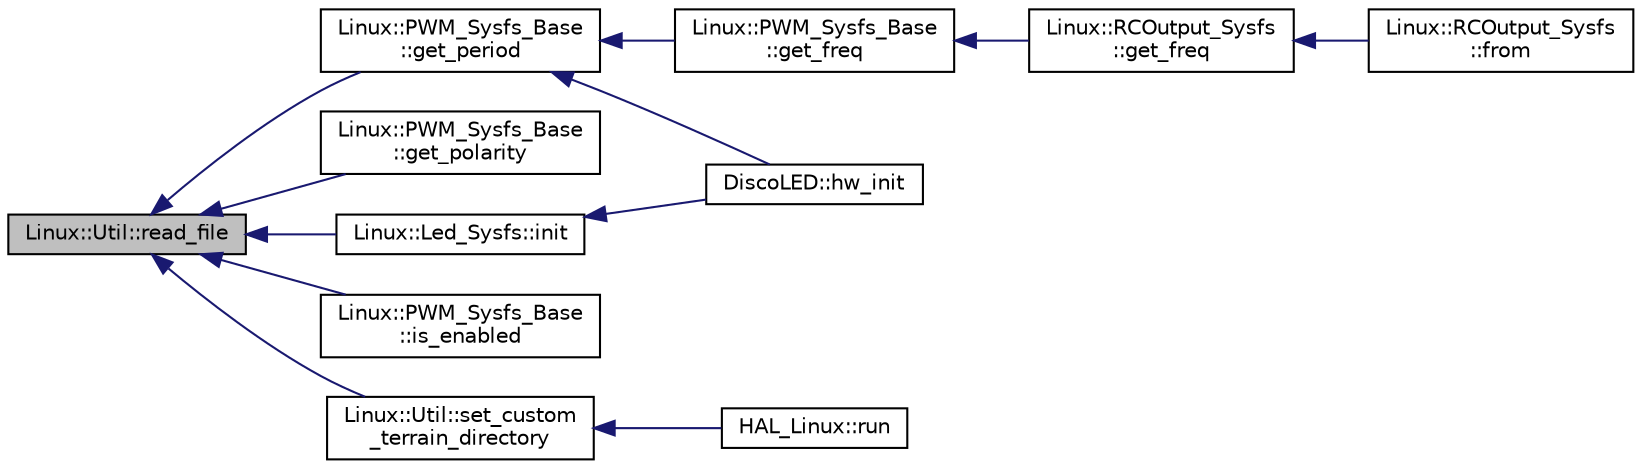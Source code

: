 digraph "Linux::Util::read_file"
{
 // INTERACTIVE_SVG=YES
  edge [fontname="Helvetica",fontsize="10",labelfontname="Helvetica",labelfontsize="10"];
  node [fontname="Helvetica",fontsize="10",shape=record];
  rankdir="LR";
  Node1 [label="Linux::Util::read_file",height=0.2,width=0.4,color="black", fillcolor="grey75", style="filled", fontcolor="black"];
  Node1 -> Node2 [dir="back",color="midnightblue",fontsize="10",style="solid",fontname="Helvetica"];
  Node2 [label="Linux::PWM_Sysfs_Base\l::get_period",height=0.2,width=0.4,color="black", fillcolor="white", style="filled",URL="$classLinux_1_1PWM__Sysfs__Base.html#ae98fdb44a2fcb10d7bd6a9390321a155"];
  Node2 -> Node3 [dir="back",color="midnightblue",fontsize="10",style="solid",fontname="Helvetica"];
  Node3 [label="Linux::PWM_Sysfs_Base\l::get_freq",height=0.2,width=0.4,color="black", fillcolor="white", style="filled",URL="$classLinux_1_1PWM__Sysfs__Base.html#aa7d28239fb5c56850f4fb14a3d3c1c7a"];
  Node3 -> Node4 [dir="back",color="midnightblue",fontsize="10",style="solid",fontname="Helvetica"];
  Node4 [label="Linux::RCOutput_Sysfs\l::get_freq",height=0.2,width=0.4,color="black", fillcolor="white", style="filled",URL="$classLinux_1_1RCOutput__Sysfs.html#a7824f096a7c23dd8192590d9c7e9c5f6"];
  Node4 -> Node5 [dir="back",color="midnightblue",fontsize="10",style="solid",fontname="Helvetica"];
  Node5 [label="Linux::RCOutput_Sysfs\l::from",height=0.2,width=0.4,color="black", fillcolor="white", style="filled",URL="$classLinux_1_1RCOutput__Sysfs.html#a68d76708ae4d1edde0af071d455248d1"];
  Node2 -> Node6 [dir="back",color="midnightblue",fontsize="10",style="solid",fontname="Helvetica"];
  Node6 [label="DiscoLED::hw_init",height=0.2,width=0.4,color="black", fillcolor="white", style="filled",URL="$classDiscoLED.html#a6d29ad2c6dbe761d0ec2bb9e3ce59e2d"];
  Node1 -> Node7 [dir="back",color="midnightblue",fontsize="10",style="solid",fontname="Helvetica"];
  Node7 [label="Linux::PWM_Sysfs_Base\l::get_polarity",height=0.2,width=0.4,color="black", fillcolor="white", style="filled",URL="$classLinux_1_1PWM__Sysfs__Base.html#a0ac233fb031a7b480d51be0e68c0f24e"];
  Node1 -> Node8 [dir="back",color="midnightblue",fontsize="10",style="solid",fontname="Helvetica"];
  Node8 [label="Linux::Led_Sysfs::init",height=0.2,width=0.4,color="black", fillcolor="white", style="filled",URL="$classLinux_1_1Led__Sysfs.html#a64f9a9f9c6be30c7d8533a324ecee8c1"];
  Node8 -> Node6 [dir="back",color="midnightblue",fontsize="10",style="solid",fontname="Helvetica"];
  Node1 -> Node9 [dir="back",color="midnightblue",fontsize="10",style="solid",fontname="Helvetica"];
  Node9 [label="Linux::PWM_Sysfs_Base\l::is_enabled",height=0.2,width=0.4,color="black", fillcolor="white", style="filled",URL="$classLinux_1_1PWM__Sysfs__Base.html#aff951a5cd15a6e795424f722f7727856"];
  Node1 -> Node10 [dir="back",color="midnightblue",fontsize="10",style="solid",fontname="Helvetica"];
  Node10 [label="Linux::Util::set_custom\l_terrain_directory",height=0.2,width=0.4,color="black", fillcolor="white", style="filled",URL="$classLinux_1_1Util.html#a27e8ef7a37f200211f1c1fa1f230e8d3"];
  Node10 -> Node11 [dir="back",color="midnightblue",fontsize="10",style="solid",fontname="Helvetica"];
  Node11 [label="HAL_Linux::run",height=0.2,width=0.4,color="black", fillcolor="white", style="filled",URL="$classHAL__Linux.html#a9b8394eb66ea6d3d5539aaaf47c3bf80"];
}
